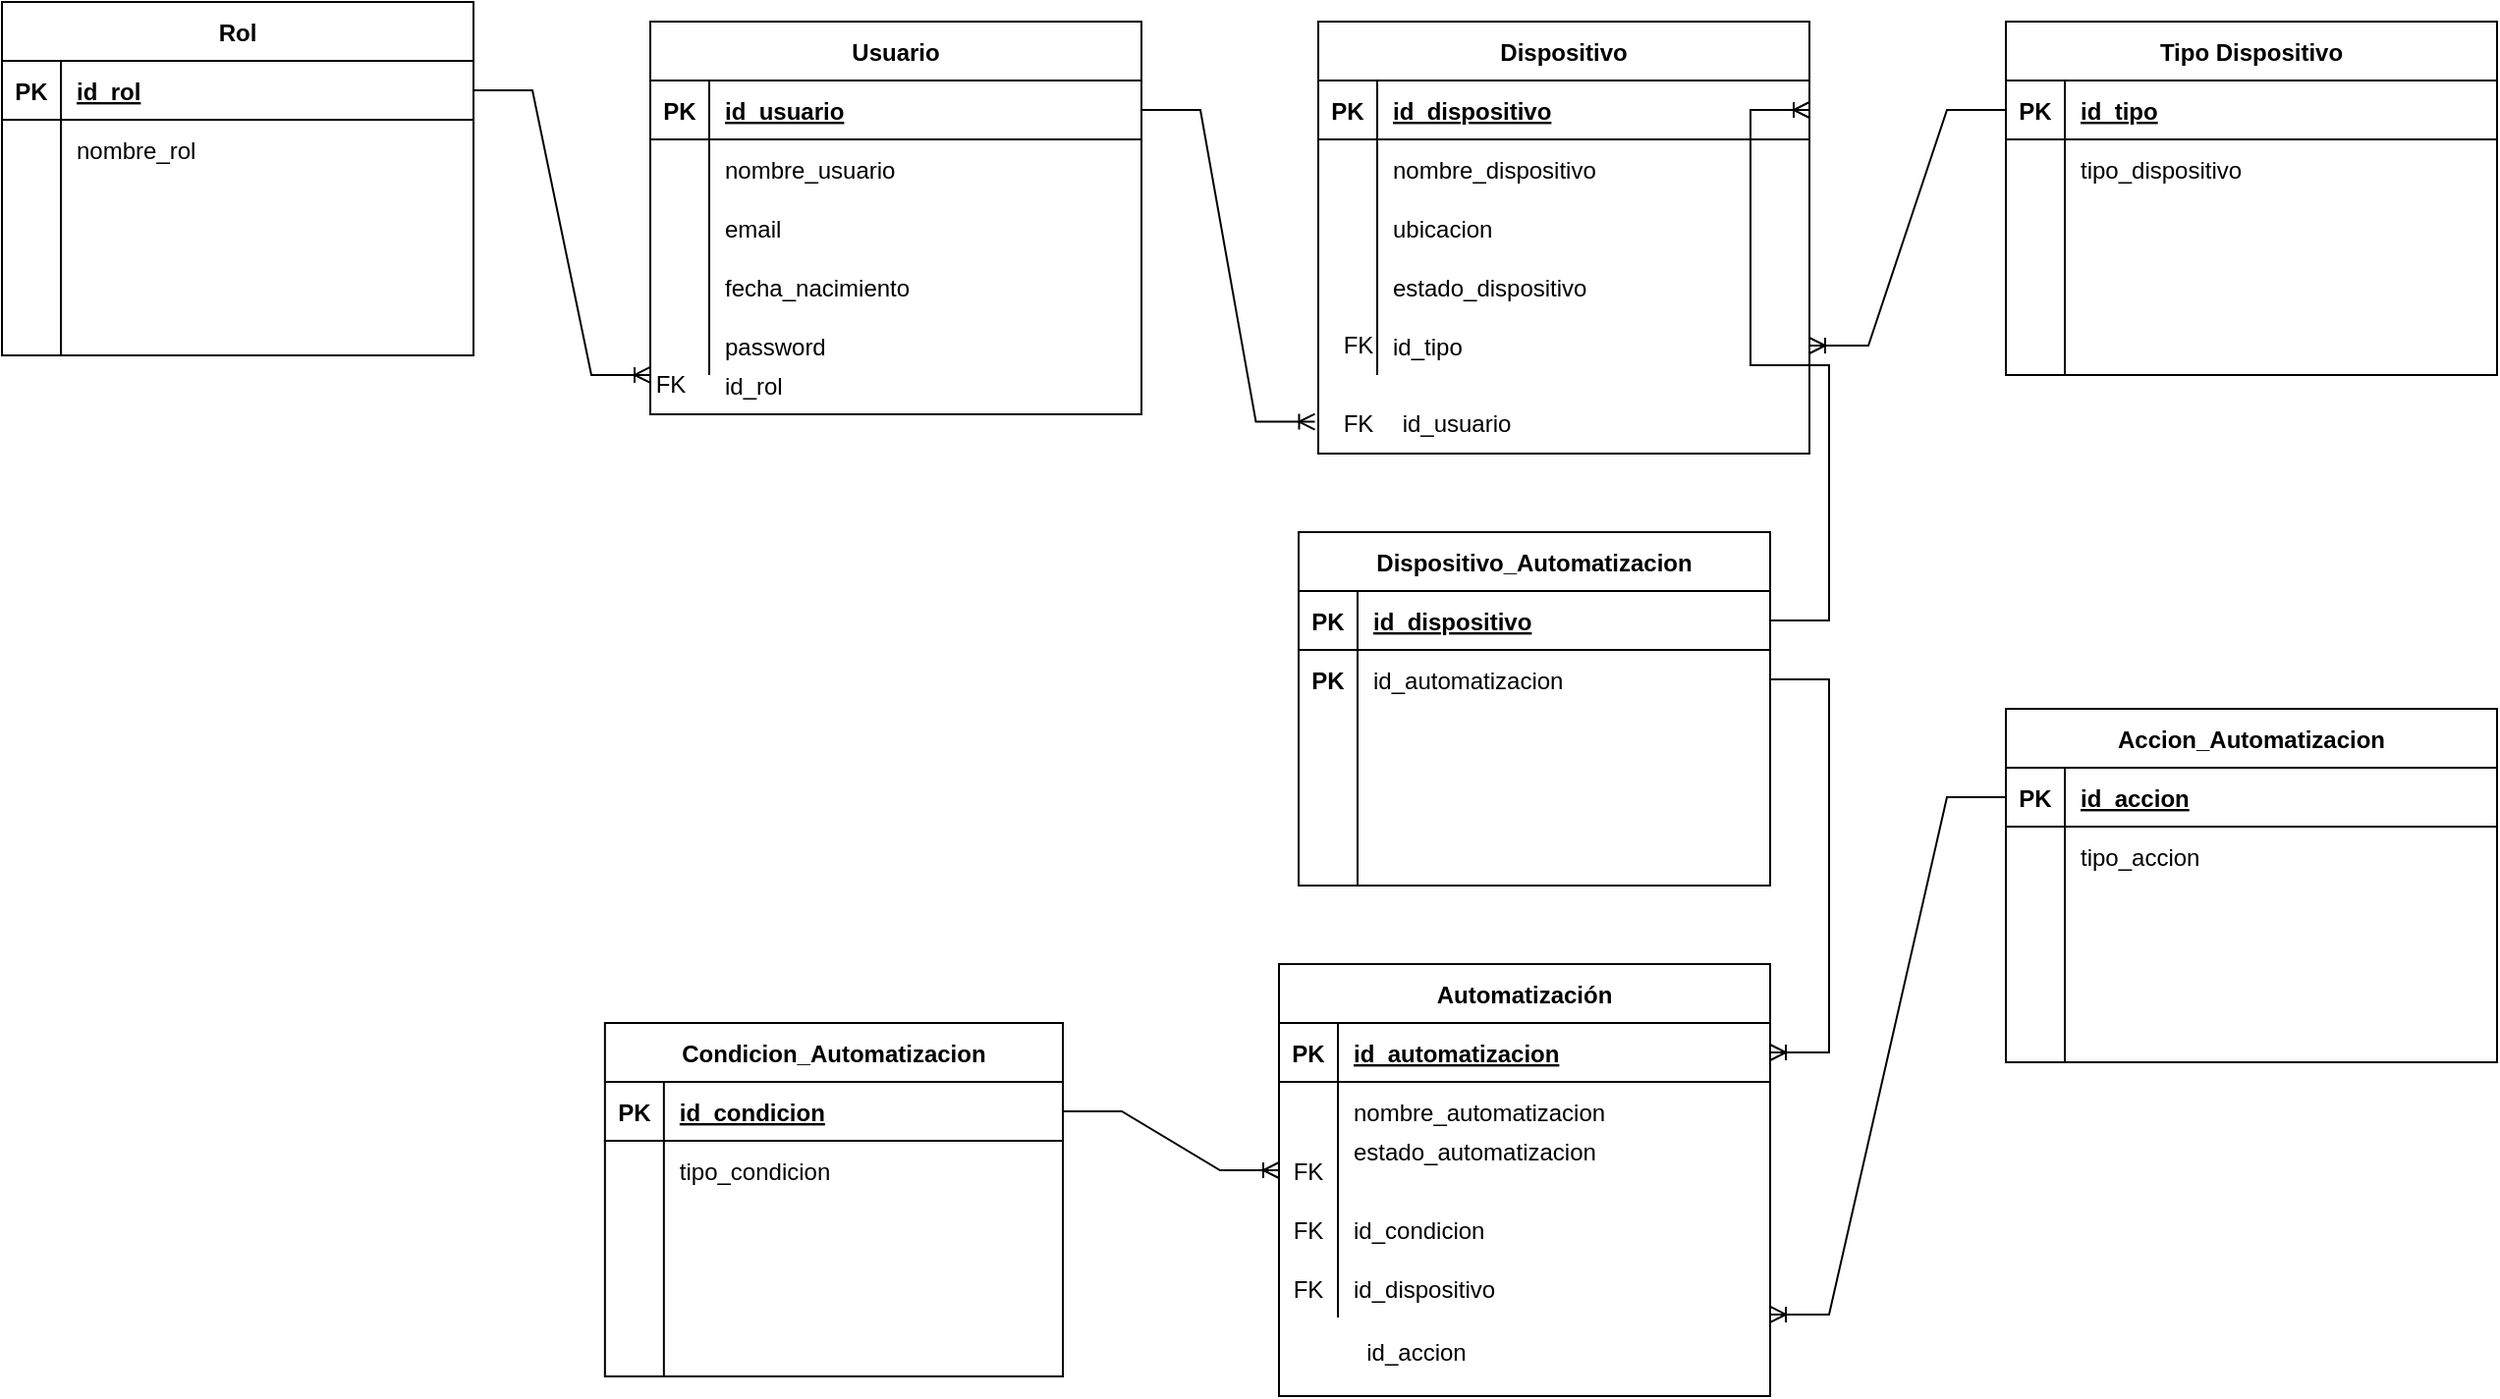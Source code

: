 <mxfile version="27.0.9">
  <diagram name="Página-1" id="sAZHhNgTuyFh79R5Jc5B">
    <mxGraphModel dx="2880" dy="776" grid="1" gridSize="10" guides="1" tooltips="1" connect="1" arrows="1" fold="1" page="1" pageScale="1" pageWidth="827" pageHeight="1169" math="0" shadow="0">
      <root>
        <mxCell id="0" />
        <mxCell id="1" parent="0" />
        <mxCell id="dQO-ilZLk1hix_8GD30F-2" value="Usuario" style="shape=table;startSize=30;container=1;collapsible=1;childLayout=tableLayout;fixedRows=1;rowLines=0;fontStyle=1;align=center;resizeLast=1;" parent="1" vertex="1">
          <mxGeometry x="-710" y="160" width="250" height="200" as="geometry" />
        </mxCell>
        <mxCell id="dQO-ilZLk1hix_8GD30F-3" value="" style="shape=partialRectangle;collapsible=0;dropTarget=0;pointerEvents=0;fillColor=none;points=[[0,0.5],[1,0.5]];portConstraint=eastwest;top=0;left=0;right=0;bottom=1;" parent="dQO-ilZLk1hix_8GD30F-2" vertex="1">
          <mxGeometry y="30" width="250" height="30" as="geometry" />
        </mxCell>
        <mxCell id="dQO-ilZLk1hix_8GD30F-4" value="PK" style="shape=partialRectangle;overflow=hidden;connectable=0;fillColor=none;top=0;left=0;bottom=0;right=0;fontStyle=1;" parent="dQO-ilZLk1hix_8GD30F-3" vertex="1">
          <mxGeometry width="30" height="30" as="geometry">
            <mxRectangle width="30" height="30" as="alternateBounds" />
          </mxGeometry>
        </mxCell>
        <mxCell id="dQO-ilZLk1hix_8GD30F-5" value="id_usuario" style="shape=partialRectangle;overflow=hidden;connectable=0;fillColor=none;top=0;left=0;bottom=0;right=0;align=left;spacingLeft=6;fontStyle=5;" parent="dQO-ilZLk1hix_8GD30F-3" vertex="1">
          <mxGeometry x="30" width="220" height="30" as="geometry">
            <mxRectangle width="220" height="30" as="alternateBounds" />
          </mxGeometry>
        </mxCell>
        <mxCell id="dQO-ilZLk1hix_8GD30F-6" value="" style="shape=partialRectangle;collapsible=0;dropTarget=0;pointerEvents=0;fillColor=none;points=[[0,0.5],[1,0.5]];portConstraint=eastwest;top=0;left=0;right=0;bottom=0;" parent="dQO-ilZLk1hix_8GD30F-2" vertex="1">
          <mxGeometry y="60" width="250" height="30" as="geometry" />
        </mxCell>
        <mxCell id="dQO-ilZLk1hix_8GD30F-7" value="" style="shape=partialRectangle;overflow=hidden;connectable=0;fillColor=none;top=0;left=0;bottom=0;right=0;" parent="dQO-ilZLk1hix_8GD30F-6" vertex="1">
          <mxGeometry width="30" height="30" as="geometry">
            <mxRectangle width="30" height="30" as="alternateBounds" />
          </mxGeometry>
        </mxCell>
        <mxCell id="dQO-ilZLk1hix_8GD30F-8" value="nombre_usuario" style="shape=partialRectangle;overflow=hidden;connectable=0;fillColor=none;top=0;left=0;bottom=0;right=0;align=left;spacingLeft=6;strokeColor=default;" parent="dQO-ilZLk1hix_8GD30F-6" vertex="1">
          <mxGeometry x="30" width="220" height="30" as="geometry">
            <mxRectangle width="220" height="30" as="alternateBounds" />
          </mxGeometry>
        </mxCell>
        <mxCell id="dQO-ilZLk1hix_8GD30F-9" style="shape=partialRectangle;collapsible=0;dropTarget=0;pointerEvents=0;fillColor=none;points=[[0,0.5],[1,0.5]];portConstraint=eastwest;top=0;left=0;right=0;bottom=0;" parent="dQO-ilZLk1hix_8GD30F-2" vertex="1">
          <mxGeometry y="90" width="250" height="30" as="geometry" />
        </mxCell>
        <mxCell id="dQO-ilZLk1hix_8GD30F-10" value="" style="shape=partialRectangle;overflow=hidden;connectable=0;fillColor=none;top=0;left=0;bottom=0;right=0;" parent="dQO-ilZLk1hix_8GD30F-9" vertex="1">
          <mxGeometry width="30" height="30" as="geometry">
            <mxRectangle width="30" height="30" as="alternateBounds" />
          </mxGeometry>
        </mxCell>
        <mxCell id="dQO-ilZLk1hix_8GD30F-11" value="email" style="shape=partialRectangle;overflow=hidden;connectable=0;fillColor=none;top=0;left=0;bottom=0;right=0;align=left;spacingLeft=6;strokeColor=default;" parent="dQO-ilZLk1hix_8GD30F-9" vertex="1">
          <mxGeometry x="30" width="220" height="30" as="geometry">
            <mxRectangle width="220" height="30" as="alternateBounds" />
          </mxGeometry>
        </mxCell>
        <mxCell id="dQO-ilZLk1hix_8GD30F-12" style="shape=partialRectangle;collapsible=0;dropTarget=0;pointerEvents=0;fillColor=none;points=[[0,0.5],[1,0.5]];portConstraint=eastwest;top=0;left=0;right=0;bottom=0;" parent="dQO-ilZLk1hix_8GD30F-2" vertex="1">
          <mxGeometry y="120" width="250" height="30" as="geometry" />
        </mxCell>
        <mxCell id="dQO-ilZLk1hix_8GD30F-13" style="shape=partialRectangle;overflow=hidden;connectable=0;fillColor=none;top=0;left=0;bottom=0;right=0;" parent="dQO-ilZLk1hix_8GD30F-12" vertex="1">
          <mxGeometry width="30" height="30" as="geometry">
            <mxRectangle width="30" height="30" as="alternateBounds" />
          </mxGeometry>
        </mxCell>
        <mxCell id="dQO-ilZLk1hix_8GD30F-14" value="fecha_nacimiento" style="shape=partialRectangle;overflow=hidden;connectable=0;fillColor=none;top=0;left=0;bottom=0;right=0;align=left;spacingLeft=6;strokeColor=default;" parent="dQO-ilZLk1hix_8GD30F-12" vertex="1">
          <mxGeometry x="30" width="220" height="30" as="geometry">
            <mxRectangle width="220" height="30" as="alternateBounds" />
          </mxGeometry>
        </mxCell>
        <mxCell id="dQO-ilZLk1hix_8GD30F-15" style="shape=partialRectangle;collapsible=0;dropTarget=0;pointerEvents=0;fillColor=none;points=[[0,0.5],[1,0.5]];portConstraint=eastwest;top=0;left=0;right=0;bottom=0;" parent="dQO-ilZLk1hix_8GD30F-2" vertex="1">
          <mxGeometry y="150" width="250" height="30" as="geometry" />
        </mxCell>
        <mxCell id="dQO-ilZLk1hix_8GD30F-16" style="shape=partialRectangle;overflow=hidden;connectable=0;fillColor=none;top=0;left=0;bottom=0;right=0;" parent="dQO-ilZLk1hix_8GD30F-15" vertex="1">
          <mxGeometry width="30" height="30" as="geometry">
            <mxRectangle width="30" height="30" as="alternateBounds" />
          </mxGeometry>
        </mxCell>
        <mxCell id="dQO-ilZLk1hix_8GD30F-17" value="password" style="shape=partialRectangle;overflow=hidden;connectable=0;fillColor=none;top=0;left=0;bottom=0;right=0;align=left;spacingLeft=6;strokeColor=default;" parent="dQO-ilZLk1hix_8GD30F-15" vertex="1">
          <mxGeometry x="30" width="220" height="30" as="geometry">
            <mxRectangle width="220" height="30" as="alternateBounds" />
          </mxGeometry>
        </mxCell>
        <mxCell id="dQO-ilZLk1hix_8GD30F-18" value="Dispositivo" style="shape=table;startSize=30;container=1;collapsible=1;childLayout=tableLayout;fixedRows=1;rowLines=0;fontStyle=1;align=center;resizeLast=1;" parent="1" vertex="1">
          <mxGeometry x="-370" y="160" width="250" height="220" as="geometry">
            <mxRectangle x="-370" y="140" width="100" height="30" as="alternateBounds" />
          </mxGeometry>
        </mxCell>
        <mxCell id="dQO-ilZLk1hix_8GD30F-19" value="" style="shape=partialRectangle;collapsible=0;dropTarget=0;pointerEvents=0;fillColor=none;points=[[0,0.5],[1,0.5]];portConstraint=eastwest;top=0;left=0;right=0;bottom=1;" parent="dQO-ilZLk1hix_8GD30F-18" vertex="1">
          <mxGeometry y="30" width="250" height="30" as="geometry" />
        </mxCell>
        <mxCell id="dQO-ilZLk1hix_8GD30F-20" value="PK" style="shape=partialRectangle;overflow=hidden;connectable=0;fillColor=none;top=0;left=0;bottom=0;right=0;fontStyle=1;" parent="dQO-ilZLk1hix_8GD30F-19" vertex="1">
          <mxGeometry width="30" height="30" as="geometry">
            <mxRectangle width="30" height="30" as="alternateBounds" />
          </mxGeometry>
        </mxCell>
        <mxCell id="dQO-ilZLk1hix_8GD30F-21" value="id_dispositivo" style="shape=partialRectangle;overflow=hidden;connectable=0;fillColor=none;top=0;left=0;bottom=0;right=0;align=left;spacingLeft=6;fontStyle=5;" parent="dQO-ilZLk1hix_8GD30F-19" vertex="1">
          <mxGeometry x="30" width="220" height="30" as="geometry">
            <mxRectangle width="220" height="30" as="alternateBounds" />
          </mxGeometry>
        </mxCell>
        <mxCell id="dQO-ilZLk1hix_8GD30F-22" value="" style="shape=partialRectangle;collapsible=0;dropTarget=0;pointerEvents=0;fillColor=none;points=[[0,0.5],[1,0.5]];portConstraint=eastwest;top=0;left=0;right=0;bottom=0;" parent="dQO-ilZLk1hix_8GD30F-18" vertex="1">
          <mxGeometry y="60" width="250" height="30" as="geometry" />
        </mxCell>
        <mxCell id="dQO-ilZLk1hix_8GD30F-23" value="" style="shape=partialRectangle;overflow=hidden;connectable=0;fillColor=none;top=0;left=0;bottom=0;right=0;" parent="dQO-ilZLk1hix_8GD30F-22" vertex="1">
          <mxGeometry width="30" height="30" as="geometry">
            <mxRectangle width="30" height="30" as="alternateBounds" />
          </mxGeometry>
        </mxCell>
        <mxCell id="dQO-ilZLk1hix_8GD30F-24" value="nombre_dispositivo" style="shape=partialRectangle;overflow=hidden;connectable=0;fillColor=none;top=0;left=0;bottom=0;right=0;align=left;spacingLeft=6;strokeColor=default;" parent="dQO-ilZLk1hix_8GD30F-22" vertex="1">
          <mxGeometry x="30" width="220" height="30" as="geometry">
            <mxRectangle width="220" height="30" as="alternateBounds" />
          </mxGeometry>
        </mxCell>
        <mxCell id="dQO-ilZLk1hix_8GD30F-25" style="shape=partialRectangle;collapsible=0;dropTarget=0;pointerEvents=0;fillColor=none;points=[[0,0.5],[1,0.5]];portConstraint=eastwest;top=0;left=0;right=0;bottom=0;" parent="dQO-ilZLk1hix_8GD30F-18" vertex="1">
          <mxGeometry y="90" width="250" height="30" as="geometry" />
        </mxCell>
        <mxCell id="dQO-ilZLk1hix_8GD30F-26" style="shape=partialRectangle;overflow=hidden;connectable=0;fillColor=none;top=0;left=0;bottom=0;right=0;" parent="dQO-ilZLk1hix_8GD30F-25" vertex="1">
          <mxGeometry width="30" height="30" as="geometry">
            <mxRectangle width="30" height="30" as="alternateBounds" />
          </mxGeometry>
        </mxCell>
        <mxCell id="dQO-ilZLk1hix_8GD30F-27" value="" style="shape=partialRectangle;overflow=hidden;connectable=0;fillColor=none;top=0;left=0;bottom=0;right=0;align=left;spacingLeft=6;strokeColor=default;" parent="dQO-ilZLk1hix_8GD30F-25" vertex="1">
          <mxGeometry x="30" width="220" height="30" as="geometry">
            <mxRectangle width="220" height="30" as="alternateBounds" />
          </mxGeometry>
        </mxCell>
        <mxCell id="dQO-ilZLk1hix_8GD30F-28" style="shape=partialRectangle;collapsible=0;dropTarget=0;pointerEvents=0;fillColor=none;points=[[0,0.5],[1,0.5]];portConstraint=eastwest;top=0;left=0;right=0;bottom=0;" parent="dQO-ilZLk1hix_8GD30F-18" vertex="1">
          <mxGeometry y="120" width="250" height="30" as="geometry" />
        </mxCell>
        <mxCell id="dQO-ilZLk1hix_8GD30F-29" value="" style="shape=partialRectangle;overflow=hidden;connectable=0;fillColor=none;top=0;left=0;bottom=0;right=0;" parent="dQO-ilZLk1hix_8GD30F-28" vertex="1">
          <mxGeometry width="30" height="30" as="geometry">
            <mxRectangle width="30" height="30" as="alternateBounds" />
          </mxGeometry>
        </mxCell>
        <mxCell id="dQO-ilZLk1hix_8GD30F-30" value="estado_dispositivo" style="shape=partialRectangle;overflow=hidden;connectable=0;fillColor=none;top=0;left=0;bottom=0;right=0;align=left;spacingLeft=6;strokeColor=default;" parent="dQO-ilZLk1hix_8GD30F-28" vertex="1">
          <mxGeometry x="30" width="220" height="30" as="geometry">
            <mxRectangle width="220" height="30" as="alternateBounds" />
          </mxGeometry>
        </mxCell>
        <mxCell id="dQO-ilZLk1hix_8GD30F-31" style="shape=partialRectangle;collapsible=0;dropTarget=0;pointerEvents=0;fillColor=none;points=[[0,0.5],[1,0.5]];portConstraint=eastwest;top=0;left=0;right=0;bottom=0;" parent="dQO-ilZLk1hix_8GD30F-18" vertex="1">
          <mxGeometry y="150" width="250" height="30" as="geometry" />
        </mxCell>
        <mxCell id="dQO-ilZLk1hix_8GD30F-32" style="shape=partialRectangle;overflow=hidden;connectable=0;fillColor=none;top=0;left=0;bottom=0;right=0;" parent="dQO-ilZLk1hix_8GD30F-31" vertex="1">
          <mxGeometry width="30" height="30" as="geometry">
            <mxRectangle width="30" height="30" as="alternateBounds" />
          </mxGeometry>
        </mxCell>
        <mxCell id="dQO-ilZLk1hix_8GD30F-33" value="id_tipo" style="shape=partialRectangle;overflow=hidden;connectable=0;fillColor=none;top=0;left=0;bottom=0;right=0;align=left;spacingLeft=6;strokeColor=default;" parent="dQO-ilZLk1hix_8GD30F-31" vertex="1">
          <mxGeometry x="30" width="220" height="30" as="geometry">
            <mxRectangle width="220" height="30" as="alternateBounds" />
          </mxGeometry>
        </mxCell>
        <mxCell id="dQO-ilZLk1hix_8GD30F-34" value="Tipo Dispositivo" style="shape=table;startSize=30;container=1;collapsible=1;childLayout=tableLayout;fixedRows=1;rowLines=0;fontStyle=1;align=center;resizeLast=1;" parent="1" vertex="1">
          <mxGeometry x="-20" y="160" width="250" height="180" as="geometry" />
        </mxCell>
        <mxCell id="dQO-ilZLk1hix_8GD30F-35" value="" style="shape=partialRectangle;collapsible=0;dropTarget=0;pointerEvents=0;fillColor=none;points=[[0,0.5],[1,0.5]];portConstraint=eastwest;top=0;left=0;right=0;bottom=1;" parent="dQO-ilZLk1hix_8GD30F-34" vertex="1">
          <mxGeometry y="30" width="250" height="30" as="geometry" />
        </mxCell>
        <mxCell id="dQO-ilZLk1hix_8GD30F-36" value="PK" style="shape=partialRectangle;overflow=hidden;connectable=0;fillColor=none;top=0;left=0;bottom=0;right=0;fontStyle=1;" parent="dQO-ilZLk1hix_8GD30F-35" vertex="1">
          <mxGeometry width="30" height="30" as="geometry">
            <mxRectangle width="30" height="30" as="alternateBounds" />
          </mxGeometry>
        </mxCell>
        <mxCell id="dQO-ilZLk1hix_8GD30F-37" value="id_tipo" style="shape=partialRectangle;overflow=hidden;connectable=0;fillColor=none;top=0;left=0;bottom=0;right=0;align=left;spacingLeft=6;fontStyle=5;" parent="dQO-ilZLk1hix_8GD30F-35" vertex="1">
          <mxGeometry x="30" width="220" height="30" as="geometry">
            <mxRectangle width="220" height="30" as="alternateBounds" />
          </mxGeometry>
        </mxCell>
        <mxCell id="dQO-ilZLk1hix_8GD30F-38" value="" style="shape=partialRectangle;collapsible=0;dropTarget=0;pointerEvents=0;fillColor=none;points=[[0,0.5],[1,0.5]];portConstraint=eastwest;top=0;left=0;right=0;bottom=0;" parent="dQO-ilZLk1hix_8GD30F-34" vertex="1">
          <mxGeometry y="60" width="250" height="30" as="geometry" />
        </mxCell>
        <mxCell id="dQO-ilZLk1hix_8GD30F-39" value="" style="shape=partialRectangle;overflow=hidden;connectable=0;fillColor=none;top=0;left=0;bottom=0;right=0;" parent="dQO-ilZLk1hix_8GD30F-38" vertex="1">
          <mxGeometry width="30" height="30" as="geometry">
            <mxRectangle width="30" height="30" as="alternateBounds" />
          </mxGeometry>
        </mxCell>
        <mxCell id="dQO-ilZLk1hix_8GD30F-40" value="tipo_dispositivo" style="shape=partialRectangle;overflow=hidden;connectable=0;fillColor=none;top=0;left=0;bottom=0;right=0;align=left;spacingLeft=6;strokeColor=default;" parent="dQO-ilZLk1hix_8GD30F-38" vertex="1">
          <mxGeometry x="30" width="220" height="30" as="geometry">
            <mxRectangle width="220" height="30" as="alternateBounds" />
          </mxGeometry>
        </mxCell>
        <mxCell id="dQO-ilZLk1hix_8GD30F-41" style="shape=partialRectangle;collapsible=0;dropTarget=0;pointerEvents=0;fillColor=none;points=[[0,0.5],[1,0.5]];portConstraint=eastwest;top=0;left=0;right=0;bottom=0;" parent="dQO-ilZLk1hix_8GD30F-34" vertex="1">
          <mxGeometry y="90" width="250" height="30" as="geometry" />
        </mxCell>
        <mxCell id="dQO-ilZLk1hix_8GD30F-42" style="shape=partialRectangle;overflow=hidden;connectable=0;fillColor=none;top=0;left=0;bottom=0;right=0;" parent="dQO-ilZLk1hix_8GD30F-41" vertex="1">
          <mxGeometry width="30" height="30" as="geometry">
            <mxRectangle width="30" height="30" as="alternateBounds" />
          </mxGeometry>
        </mxCell>
        <mxCell id="dQO-ilZLk1hix_8GD30F-43" value="" style="shape=partialRectangle;overflow=hidden;connectable=0;fillColor=none;top=0;left=0;bottom=0;right=0;align=left;spacingLeft=6;strokeColor=default;" parent="dQO-ilZLk1hix_8GD30F-41" vertex="1">
          <mxGeometry x="30" width="220" height="30" as="geometry">
            <mxRectangle width="220" height="30" as="alternateBounds" />
          </mxGeometry>
        </mxCell>
        <mxCell id="dQO-ilZLk1hix_8GD30F-44" style="shape=partialRectangle;collapsible=0;dropTarget=0;pointerEvents=0;fillColor=none;points=[[0,0.5],[1,0.5]];portConstraint=eastwest;top=0;left=0;right=0;bottom=0;" parent="dQO-ilZLk1hix_8GD30F-34" vertex="1">
          <mxGeometry y="120" width="250" height="30" as="geometry" />
        </mxCell>
        <mxCell id="dQO-ilZLk1hix_8GD30F-45" style="shape=partialRectangle;overflow=hidden;connectable=0;fillColor=none;top=0;left=0;bottom=0;right=0;" parent="dQO-ilZLk1hix_8GD30F-44" vertex="1">
          <mxGeometry width="30" height="30" as="geometry">
            <mxRectangle width="30" height="30" as="alternateBounds" />
          </mxGeometry>
        </mxCell>
        <mxCell id="dQO-ilZLk1hix_8GD30F-46" value="" style="shape=partialRectangle;overflow=hidden;connectable=0;fillColor=none;top=0;left=0;bottom=0;right=0;align=left;spacingLeft=6;strokeColor=default;" parent="dQO-ilZLk1hix_8GD30F-44" vertex="1">
          <mxGeometry x="30" width="220" height="30" as="geometry">
            <mxRectangle width="220" height="30" as="alternateBounds" />
          </mxGeometry>
        </mxCell>
        <mxCell id="dQO-ilZLk1hix_8GD30F-47" style="shape=partialRectangle;collapsible=0;dropTarget=0;pointerEvents=0;fillColor=none;points=[[0,0.5],[1,0.5]];portConstraint=eastwest;top=0;left=0;right=0;bottom=0;" parent="dQO-ilZLk1hix_8GD30F-34" vertex="1">
          <mxGeometry y="150" width="250" height="30" as="geometry" />
        </mxCell>
        <mxCell id="dQO-ilZLk1hix_8GD30F-48" style="shape=partialRectangle;overflow=hidden;connectable=0;fillColor=none;top=0;left=0;bottom=0;right=0;" parent="dQO-ilZLk1hix_8GD30F-47" vertex="1">
          <mxGeometry width="30" height="30" as="geometry">
            <mxRectangle width="30" height="30" as="alternateBounds" />
          </mxGeometry>
        </mxCell>
        <mxCell id="dQO-ilZLk1hix_8GD30F-49" value="" style="shape=partialRectangle;overflow=hidden;connectable=0;fillColor=none;top=0;left=0;bottom=0;right=0;align=left;spacingLeft=6;strokeColor=default;" parent="dQO-ilZLk1hix_8GD30F-47" vertex="1">
          <mxGeometry x="30" width="220" height="30" as="geometry">
            <mxRectangle width="220" height="30" as="alternateBounds" />
          </mxGeometry>
        </mxCell>
        <mxCell id="dQO-ilZLk1hix_8GD30F-128" value="" style="group" parent="1" vertex="1" connectable="0">
          <mxGeometry x="-840" y="510" width="417" height="340" as="geometry" />
        </mxCell>
        <mxCell id="dQO-ilZLk1hix_8GD30F-106" value="Condicion_Automatizacion" style="shape=table;startSize=30;container=1;collapsible=1;childLayout=tableLayout;fixedRows=1;rowLines=0;fontStyle=1;align=center;resizeLast=1;" parent="dQO-ilZLk1hix_8GD30F-128" vertex="1">
          <mxGeometry x="106.92" y="160" width="233.08" height="180" as="geometry" />
        </mxCell>
        <mxCell id="dQO-ilZLk1hix_8GD30F-107" value="" style="shape=partialRectangle;collapsible=0;dropTarget=0;pointerEvents=0;fillColor=none;points=[[0,0.5],[1,0.5]];portConstraint=eastwest;top=0;left=0;right=0;bottom=1;" parent="dQO-ilZLk1hix_8GD30F-106" vertex="1">
          <mxGeometry y="30" width="233.08" height="30" as="geometry" />
        </mxCell>
        <mxCell id="dQO-ilZLk1hix_8GD30F-108" value="PK" style="shape=partialRectangle;overflow=hidden;connectable=0;fillColor=none;top=0;left=0;bottom=0;right=0;fontStyle=1;" parent="dQO-ilZLk1hix_8GD30F-107" vertex="1">
          <mxGeometry width="30" height="30" as="geometry">
            <mxRectangle width="30" height="30" as="alternateBounds" />
          </mxGeometry>
        </mxCell>
        <mxCell id="dQO-ilZLk1hix_8GD30F-109" value="id_condicion" style="shape=partialRectangle;overflow=hidden;connectable=0;fillColor=none;top=0;left=0;bottom=0;right=0;align=left;spacingLeft=6;fontStyle=5;" parent="dQO-ilZLk1hix_8GD30F-107" vertex="1">
          <mxGeometry x="30" width="203.08" height="30" as="geometry">
            <mxRectangle width="203.08" height="30" as="alternateBounds" />
          </mxGeometry>
        </mxCell>
        <mxCell id="dQO-ilZLk1hix_8GD30F-110" value="" style="shape=partialRectangle;collapsible=0;dropTarget=0;pointerEvents=0;fillColor=none;points=[[0,0.5],[1,0.5]];portConstraint=eastwest;top=0;left=0;right=0;bottom=0;" parent="dQO-ilZLk1hix_8GD30F-106" vertex="1">
          <mxGeometry y="60" width="233.08" height="30" as="geometry" />
        </mxCell>
        <mxCell id="dQO-ilZLk1hix_8GD30F-111" value="" style="shape=partialRectangle;overflow=hidden;connectable=0;fillColor=none;top=0;left=0;bottom=0;right=0;" parent="dQO-ilZLk1hix_8GD30F-110" vertex="1">
          <mxGeometry width="30" height="30" as="geometry">
            <mxRectangle width="30" height="30" as="alternateBounds" />
          </mxGeometry>
        </mxCell>
        <mxCell id="dQO-ilZLk1hix_8GD30F-112" value="tipo_condicion" style="shape=partialRectangle;overflow=hidden;connectable=0;fillColor=none;top=0;left=0;bottom=0;right=0;align=left;spacingLeft=6;strokeColor=default;" parent="dQO-ilZLk1hix_8GD30F-110" vertex="1">
          <mxGeometry x="30" width="203.08" height="30" as="geometry">
            <mxRectangle width="203.08" height="30" as="alternateBounds" />
          </mxGeometry>
        </mxCell>
        <mxCell id="dQO-ilZLk1hix_8GD30F-113" style="shape=partialRectangle;collapsible=0;dropTarget=0;pointerEvents=0;fillColor=none;points=[[0,0.5],[1,0.5]];portConstraint=eastwest;top=0;left=0;right=0;bottom=0;" parent="dQO-ilZLk1hix_8GD30F-106" vertex="1">
          <mxGeometry y="90" width="233.08" height="30" as="geometry" />
        </mxCell>
        <mxCell id="dQO-ilZLk1hix_8GD30F-114" style="shape=partialRectangle;overflow=hidden;connectable=0;fillColor=none;top=0;left=0;bottom=0;right=0;" parent="dQO-ilZLk1hix_8GD30F-113" vertex="1">
          <mxGeometry width="30" height="30" as="geometry">
            <mxRectangle width="30" height="30" as="alternateBounds" />
          </mxGeometry>
        </mxCell>
        <mxCell id="dQO-ilZLk1hix_8GD30F-115" value="" style="shape=partialRectangle;overflow=hidden;connectable=0;fillColor=none;top=0;left=0;bottom=0;right=0;align=left;spacingLeft=6;strokeColor=default;" parent="dQO-ilZLk1hix_8GD30F-113" vertex="1">
          <mxGeometry x="30" width="203.08" height="30" as="geometry">
            <mxRectangle width="203.08" height="30" as="alternateBounds" />
          </mxGeometry>
        </mxCell>
        <mxCell id="dQO-ilZLk1hix_8GD30F-116" style="shape=partialRectangle;collapsible=0;dropTarget=0;pointerEvents=0;fillColor=none;points=[[0,0.5],[1,0.5]];portConstraint=eastwest;top=0;left=0;right=0;bottom=0;" parent="dQO-ilZLk1hix_8GD30F-106" vertex="1">
          <mxGeometry y="120" width="233.08" height="30" as="geometry" />
        </mxCell>
        <mxCell id="dQO-ilZLk1hix_8GD30F-117" style="shape=partialRectangle;overflow=hidden;connectable=0;fillColor=none;top=0;left=0;bottom=0;right=0;" parent="dQO-ilZLk1hix_8GD30F-116" vertex="1">
          <mxGeometry width="30" height="30" as="geometry">
            <mxRectangle width="30" height="30" as="alternateBounds" />
          </mxGeometry>
        </mxCell>
        <mxCell id="dQO-ilZLk1hix_8GD30F-118" value="" style="shape=partialRectangle;overflow=hidden;connectable=0;fillColor=none;top=0;left=0;bottom=0;right=0;align=left;spacingLeft=6;strokeColor=default;" parent="dQO-ilZLk1hix_8GD30F-116" vertex="1">
          <mxGeometry x="30" width="203.08" height="30" as="geometry">
            <mxRectangle width="203.08" height="30" as="alternateBounds" />
          </mxGeometry>
        </mxCell>
        <mxCell id="dQO-ilZLk1hix_8GD30F-119" style="shape=partialRectangle;collapsible=0;dropTarget=0;pointerEvents=0;fillColor=none;points=[[0,0.5],[1,0.5]];portConstraint=eastwest;top=0;left=0;right=0;bottom=0;" parent="dQO-ilZLk1hix_8GD30F-106" vertex="1">
          <mxGeometry y="150" width="233.08" height="30" as="geometry" />
        </mxCell>
        <mxCell id="dQO-ilZLk1hix_8GD30F-120" style="shape=partialRectangle;overflow=hidden;connectable=0;fillColor=none;top=0;left=0;bottom=0;right=0;" parent="dQO-ilZLk1hix_8GD30F-119" vertex="1">
          <mxGeometry width="30" height="30" as="geometry">
            <mxRectangle width="30" height="30" as="alternateBounds" />
          </mxGeometry>
        </mxCell>
        <mxCell id="dQO-ilZLk1hix_8GD30F-121" value="" style="shape=partialRectangle;overflow=hidden;connectable=0;fillColor=none;top=0;left=0;bottom=0;right=0;align=left;spacingLeft=6;strokeColor=default;" parent="dQO-ilZLk1hix_8GD30F-119" vertex="1">
          <mxGeometry x="30" width="203.08" height="30" as="geometry">
            <mxRectangle width="203.08" height="30" as="alternateBounds" />
          </mxGeometry>
        </mxCell>
        <mxCell id="w-U3ZBEaJBCRpLWvlY8Y-3" value="ubicacion" style="shape=partialRectangle;overflow=hidden;connectable=0;fillColor=none;top=0;left=0;bottom=0;right=0;align=left;spacingLeft=6;strokeColor=default;" parent="1" vertex="1">
          <mxGeometry x="-340" y="250" width="220" height="30" as="geometry">
            <mxRectangle width="220" height="30" as="alternateBounds" />
          </mxGeometry>
        </mxCell>
        <mxCell id="w-U3ZBEaJBCRpLWvlY8Y-20" value="Accion_Automatizacion" style="shape=table;startSize=30;container=1;collapsible=1;childLayout=tableLayout;fixedRows=1;rowLines=0;fontStyle=1;align=center;resizeLast=1;" parent="1" vertex="1">
          <mxGeometry x="-20" y="510" width="250" height="180" as="geometry" />
        </mxCell>
        <mxCell id="w-U3ZBEaJBCRpLWvlY8Y-21" value="" style="shape=partialRectangle;collapsible=0;dropTarget=0;pointerEvents=0;fillColor=none;points=[[0,0.5],[1,0.5]];portConstraint=eastwest;top=0;left=0;right=0;bottom=1;" parent="w-U3ZBEaJBCRpLWvlY8Y-20" vertex="1">
          <mxGeometry y="30" width="250" height="30" as="geometry" />
        </mxCell>
        <mxCell id="w-U3ZBEaJBCRpLWvlY8Y-22" value="PK" style="shape=partialRectangle;overflow=hidden;connectable=0;fillColor=none;top=0;left=0;bottom=0;right=0;fontStyle=1;" parent="w-U3ZBEaJBCRpLWvlY8Y-21" vertex="1">
          <mxGeometry width="30" height="30" as="geometry">
            <mxRectangle width="30" height="30" as="alternateBounds" />
          </mxGeometry>
        </mxCell>
        <mxCell id="w-U3ZBEaJBCRpLWvlY8Y-23" value="id_accion" style="shape=partialRectangle;overflow=hidden;connectable=0;fillColor=none;top=0;left=0;bottom=0;right=0;align=left;spacingLeft=6;fontStyle=5;" parent="w-U3ZBEaJBCRpLWvlY8Y-21" vertex="1">
          <mxGeometry x="30" width="220" height="30" as="geometry">
            <mxRectangle width="220" height="30" as="alternateBounds" />
          </mxGeometry>
        </mxCell>
        <mxCell id="w-U3ZBEaJBCRpLWvlY8Y-24" value="" style="shape=partialRectangle;collapsible=0;dropTarget=0;pointerEvents=0;fillColor=none;points=[[0,0.5],[1,0.5]];portConstraint=eastwest;top=0;left=0;right=0;bottom=0;" parent="w-U3ZBEaJBCRpLWvlY8Y-20" vertex="1">
          <mxGeometry y="60" width="250" height="30" as="geometry" />
        </mxCell>
        <mxCell id="w-U3ZBEaJBCRpLWvlY8Y-25" value="" style="shape=partialRectangle;overflow=hidden;connectable=0;fillColor=none;top=0;left=0;bottom=0;right=0;" parent="w-U3ZBEaJBCRpLWvlY8Y-24" vertex="1">
          <mxGeometry width="30" height="30" as="geometry">
            <mxRectangle width="30" height="30" as="alternateBounds" />
          </mxGeometry>
        </mxCell>
        <mxCell id="w-U3ZBEaJBCRpLWvlY8Y-26" value="tipo_accion" style="shape=partialRectangle;overflow=hidden;connectable=0;fillColor=none;top=0;left=0;bottom=0;right=0;align=left;spacingLeft=6;strokeColor=default;" parent="w-U3ZBEaJBCRpLWvlY8Y-24" vertex="1">
          <mxGeometry x="30" width="220" height="30" as="geometry">
            <mxRectangle width="220" height="30" as="alternateBounds" />
          </mxGeometry>
        </mxCell>
        <mxCell id="w-U3ZBEaJBCRpLWvlY8Y-27" style="shape=partialRectangle;collapsible=0;dropTarget=0;pointerEvents=0;fillColor=none;points=[[0,0.5],[1,0.5]];portConstraint=eastwest;top=0;left=0;right=0;bottom=0;" parent="w-U3ZBEaJBCRpLWvlY8Y-20" vertex="1">
          <mxGeometry y="90" width="250" height="30" as="geometry" />
        </mxCell>
        <mxCell id="w-U3ZBEaJBCRpLWvlY8Y-28" style="shape=partialRectangle;overflow=hidden;connectable=0;fillColor=none;top=0;left=0;bottom=0;right=0;" parent="w-U3ZBEaJBCRpLWvlY8Y-27" vertex="1">
          <mxGeometry width="30" height="30" as="geometry">
            <mxRectangle width="30" height="30" as="alternateBounds" />
          </mxGeometry>
        </mxCell>
        <mxCell id="w-U3ZBEaJBCRpLWvlY8Y-29" value="" style="shape=partialRectangle;overflow=hidden;connectable=0;fillColor=none;top=0;left=0;bottom=0;right=0;align=left;spacingLeft=6;strokeColor=default;" parent="w-U3ZBEaJBCRpLWvlY8Y-27" vertex="1">
          <mxGeometry x="30" width="220" height="30" as="geometry">
            <mxRectangle width="220" height="30" as="alternateBounds" />
          </mxGeometry>
        </mxCell>
        <mxCell id="w-U3ZBEaJBCRpLWvlY8Y-30" style="shape=partialRectangle;collapsible=0;dropTarget=0;pointerEvents=0;fillColor=none;points=[[0,0.5],[1,0.5]];portConstraint=eastwest;top=0;left=0;right=0;bottom=0;" parent="w-U3ZBEaJBCRpLWvlY8Y-20" vertex="1">
          <mxGeometry y="120" width="250" height="30" as="geometry" />
        </mxCell>
        <mxCell id="w-U3ZBEaJBCRpLWvlY8Y-31" style="shape=partialRectangle;overflow=hidden;connectable=0;fillColor=none;top=0;left=0;bottom=0;right=0;" parent="w-U3ZBEaJBCRpLWvlY8Y-30" vertex="1">
          <mxGeometry width="30" height="30" as="geometry">
            <mxRectangle width="30" height="30" as="alternateBounds" />
          </mxGeometry>
        </mxCell>
        <mxCell id="w-U3ZBEaJBCRpLWvlY8Y-32" value="" style="shape=partialRectangle;overflow=hidden;connectable=0;fillColor=none;top=0;left=0;bottom=0;right=0;align=left;spacingLeft=6;strokeColor=default;" parent="w-U3ZBEaJBCRpLWvlY8Y-30" vertex="1">
          <mxGeometry x="30" width="220" height="30" as="geometry">
            <mxRectangle width="220" height="30" as="alternateBounds" />
          </mxGeometry>
        </mxCell>
        <mxCell id="w-U3ZBEaJBCRpLWvlY8Y-33" style="shape=partialRectangle;collapsible=0;dropTarget=0;pointerEvents=0;fillColor=none;points=[[0,0.5],[1,0.5]];portConstraint=eastwest;top=0;left=0;right=0;bottom=0;" parent="w-U3ZBEaJBCRpLWvlY8Y-20" vertex="1">
          <mxGeometry y="150" width="250" height="30" as="geometry" />
        </mxCell>
        <mxCell id="w-U3ZBEaJBCRpLWvlY8Y-34" style="shape=partialRectangle;overflow=hidden;connectable=0;fillColor=none;top=0;left=0;bottom=0;right=0;" parent="w-U3ZBEaJBCRpLWvlY8Y-33" vertex="1">
          <mxGeometry width="30" height="30" as="geometry">
            <mxRectangle width="30" height="30" as="alternateBounds" />
          </mxGeometry>
        </mxCell>
        <mxCell id="w-U3ZBEaJBCRpLWvlY8Y-35" value="" style="shape=partialRectangle;overflow=hidden;connectable=0;fillColor=none;top=0;left=0;bottom=0;right=0;align=left;spacingLeft=6;strokeColor=default;" parent="w-U3ZBEaJBCRpLWvlY8Y-33" vertex="1">
          <mxGeometry x="30" width="220" height="30" as="geometry">
            <mxRectangle width="220" height="30" as="alternateBounds" />
          </mxGeometry>
        </mxCell>
        <mxCell id="8KH_l6rtAEiMYh08rFEw-2" value="id_usuario" style="text;html=1;align=center;verticalAlign=middle;resizable=0;points=[];autosize=1;strokeColor=none;fillColor=none;" vertex="1" parent="1">
          <mxGeometry x="-340" y="350" width="80" height="30" as="geometry" />
        </mxCell>
        <mxCell id="8KH_l6rtAEiMYh08rFEw-7" value="FK" style="text;html=1;align=center;verticalAlign=middle;resizable=0;points=[];autosize=1;strokeColor=none;fillColor=none;" vertex="1" parent="1">
          <mxGeometry x="-370" y="350" width="40" height="30" as="geometry" />
        </mxCell>
        <mxCell id="8KH_l6rtAEiMYh08rFEw-10" value="FK" style="text;html=1;align=center;verticalAlign=middle;resizable=0;points=[];autosize=1;strokeColor=none;fillColor=none;" vertex="1" parent="1">
          <mxGeometry x="-370" y="310" width="40" height="30" as="geometry" />
        </mxCell>
        <mxCell id="dQO-ilZLk1hix_8GD30F-66" value="Automatización" style="shape=table;startSize=30;container=1;collapsible=1;childLayout=tableLayout;fixedRows=1;rowLines=0;fontStyle=1;align=center;resizeLast=1;" parent="1" vertex="1">
          <mxGeometry x="-390" y="640" width="250" height="220" as="geometry" />
        </mxCell>
        <mxCell id="dQO-ilZLk1hix_8GD30F-67" value="" style="shape=partialRectangle;collapsible=0;dropTarget=0;pointerEvents=0;fillColor=none;points=[[0,0.5],[1,0.5]];portConstraint=eastwest;top=0;left=0;right=0;bottom=1;" parent="dQO-ilZLk1hix_8GD30F-66" vertex="1">
          <mxGeometry y="30" width="250" height="30" as="geometry" />
        </mxCell>
        <mxCell id="dQO-ilZLk1hix_8GD30F-68" value="PK" style="shape=partialRectangle;overflow=hidden;connectable=0;fillColor=none;top=0;left=0;bottom=0;right=0;fontStyle=1;" parent="dQO-ilZLk1hix_8GD30F-67" vertex="1">
          <mxGeometry width="30" height="30" as="geometry">
            <mxRectangle width="30" height="30" as="alternateBounds" />
          </mxGeometry>
        </mxCell>
        <mxCell id="dQO-ilZLk1hix_8GD30F-69" value="id_automatizacion" style="shape=partialRectangle;overflow=hidden;connectable=0;fillColor=none;top=0;left=0;bottom=0;right=0;align=left;spacingLeft=6;fontStyle=5;" parent="dQO-ilZLk1hix_8GD30F-67" vertex="1">
          <mxGeometry x="30" width="220" height="30" as="geometry">
            <mxRectangle width="220" height="30" as="alternateBounds" />
          </mxGeometry>
        </mxCell>
        <mxCell id="dQO-ilZLk1hix_8GD30F-70" value="" style="shape=partialRectangle;collapsible=0;dropTarget=0;pointerEvents=0;fillColor=none;points=[[0,0.5],[1,0.5]];portConstraint=eastwest;top=0;left=0;right=0;bottom=0;" parent="dQO-ilZLk1hix_8GD30F-66" vertex="1">
          <mxGeometry y="60" width="250" height="30" as="geometry" />
        </mxCell>
        <mxCell id="dQO-ilZLk1hix_8GD30F-71" value="" style="shape=partialRectangle;overflow=hidden;connectable=0;fillColor=none;top=0;left=0;bottom=0;right=0;" parent="dQO-ilZLk1hix_8GD30F-70" vertex="1">
          <mxGeometry width="30" height="30" as="geometry">
            <mxRectangle width="30" height="30" as="alternateBounds" />
          </mxGeometry>
        </mxCell>
        <mxCell id="dQO-ilZLk1hix_8GD30F-72" value="nombre_automatizacion" style="shape=partialRectangle;overflow=hidden;connectable=0;fillColor=none;top=0;left=0;bottom=0;right=0;align=left;spacingLeft=6;strokeColor=default;" parent="dQO-ilZLk1hix_8GD30F-70" vertex="1">
          <mxGeometry x="30" width="220" height="30" as="geometry">
            <mxRectangle width="220" height="30" as="alternateBounds" />
          </mxGeometry>
        </mxCell>
        <mxCell id="dQO-ilZLk1hix_8GD30F-73" style="shape=partialRectangle;collapsible=0;dropTarget=0;pointerEvents=0;fillColor=none;points=[[0,0.5],[1,0.5]];portConstraint=eastwest;top=0;left=0;right=0;bottom=0;" parent="dQO-ilZLk1hix_8GD30F-66" vertex="1">
          <mxGeometry y="90" width="250" height="30" as="geometry" />
        </mxCell>
        <mxCell id="dQO-ilZLk1hix_8GD30F-74" value="FK" style="shape=partialRectangle;overflow=hidden;connectable=0;fillColor=none;top=0;left=0;bottom=0;right=0;" parent="dQO-ilZLk1hix_8GD30F-73" vertex="1">
          <mxGeometry width="30" height="30" as="geometry">
            <mxRectangle width="30" height="30" as="alternateBounds" />
          </mxGeometry>
        </mxCell>
        <mxCell id="dQO-ilZLk1hix_8GD30F-75" value="" style="shape=partialRectangle;overflow=hidden;connectable=0;fillColor=none;top=0;left=0;bottom=0;right=0;align=left;spacingLeft=6;strokeColor=default;" parent="dQO-ilZLk1hix_8GD30F-73" vertex="1">
          <mxGeometry x="30" width="220" height="30" as="geometry">
            <mxRectangle width="220" height="30" as="alternateBounds" />
          </mxGeometry>
        </mxCell>
        <mxCell id="dQO-ilZLk1hix_8GD30F-76" style="shape=partialRectangle;collapsible=0;dropTarget=0;pointerEvents=0;fillColor=none;points=[[0,0.5],[1,0.5]];portConstraint=eastwest;top=0;left=0;right=0;bottom=0;" parent="dQO-ilZLk1hix_8GD30F-66" vertex="1">
          <mxGeometry y="120" width="250" height="30" as="geometry" />
        </mxCell>
        <mxCell id="dQO-ilZLk1hix_8GD30F-77" value="FK" style="shape=partialRectangle;overflow=hidden;connectable=0;fillColor=none;top=0;left=0;bottom=0;right=0;" parent="dQO-ilZLk1hix_8GD30F-76" vertex="1">
          <mxGeometry width="30" height="30" as="geometry">
            <mxRectangle width="30" height="30" as="alternateBounds" />
          </mxGeometry>
        </mxCell>
        <mxCell id="dQO-ilZLk1hix_8GD30F-78" value="id_condicion" style="shape=partialRectangle;overflow=hidden;connectable=0;fillColor=none;top=0;left=0;bottom=0;right=0;align=left;spacingLeft=6;strokeColor=default;" parent="dQO-ilZLk1hix_8GD30F-76" vertex="1">
          <mxGeometry x="30" width="220" height="30" as="geometry">
            <mxRectangle width="220" height="30" as="alternateBounds" />
          </mxGeometry>
        </mxCell>
        <mxCell id="dQO-ilZLk1hix_8GD30F-79" style="shape=partialRectangle;collapsible=0;dropTarget=0;pointerEvents=0;fillColor=none;points=[[0,0.5],[1,0.5]];portConstraint=eastwest;top=0;left=0;right=0;bottom=0;" parent="dQO-ilZLk1hix_8GD30F-66" vertex="1">
          <mxGeometry y="150" width="250" height="30" as="geometry" />
        </mxCell>
        <mxCell id="dQO-ilZLk1hix_8GD30F-80" value="FK" style="shape=partialRectangle;overflow=hidden;connectable=0;fillColor=none;top=0;left=0;bottom=0;right=0;" parent="dQO-ilZLk1hix_8GD30F-79" vertex="1">
          <mxGeometry width="30" height="30" as="geometry">
            <mxRectangle width="30" height="30" as="alternateBounds" />
          </mxGeometry>
        </mxCell>
        <mxCell id="dQO-ilZLk1hix_8GD30F-81" value="id_dispositivo" style="shape=partialRectangle;overflow=hidden;connectable=0;fillColor=none;top=0;left=0;bottom=0;right=0;align=left;spacingLeft=6;strokeColor=default;" parent="dQO-ilZLk1hix_8GD30F-79" vertex="1">
          <mxGeometry x="30" width="220" height="30" as="geometry">
            <mxRectangle width="220" height="30" as="alternateBounds" />
          </mxGeometry>
        </mxCell>
        <mxCell id="dQO-ilZLk1hix_8GD30F-105" value="estado_automatizacion" style="shape=partialRectangle;overflow=hidden;connectable=0;fillColor=none;top=0;left=0;bottom=0;right=0;align=left;spacingLeft=6;strokeColor=default;" parent="1" vertex="1">
          <mxGeometry x="-360" y="720" width="220" height="30" as="geometry">
            <mxRectangle width="220" height="30" as="alternateBounds" />
          </mxGeometry>
        </mxCell>
        <mxCell id="8KH_l6rtAEiMYh08rFEw-33" value="Rol" style="shape=table;startSize=30;container=1;collapsible=1;childLayout=tableLayout;fixedRows=1;rowLines=0;fontStyle=1;align=center;resizeLast=1;" vertex="1" parent="1">
          <mxGeometry x="-1040" y="150" width="240" height="180" as="geometry" />
        </mxCell>
        <mxCell id="8KH_l6rtAEiMYh08rFEw-34" value="" style="shape=partialRectangle;collapsible=0;dropTarget=0;pointerEvents=0;fillColor=none;points=[[0,0.5],[1,0.5]];portConstraint=eastwest;top=0;left=0;right=0;bottom=1;" vertex="1" parent="8KH_l6rtAEiMYh08rFEw-33">
          <mxGeometry y="30" width="240" height="30" as="geometry" />
        </mxCell>
        <mxCell id="8KH_l6rtAEiMYh08rFEw-35" value="PK" style="shape=partialRectangle;overflow=hidden;connectable=0;fillColor=none;top=0;left=0;bottom=0;right=0;fontStyle=1;" vertex="1" parent="8KH_l6rtAEiMYh08rFEw-34">
          <mxGeometry width="30" height="30" as="geometry">
            <mxRectangle width="30" height="30" as="alternateBounds" />
          </mxGeometry>
        </mxCell>
        <mxCell id="8KH_l6rtAEiMYh08rFEw-36" value="id_rol" style="shape=partialRectangle;overflow=hidden;connectable=0;fillColor=none;top=0;left=0;bottom=0;right=0;align=left;spacingLeft=6;fontStyle=5;" vertex="1" parent="8KH_l6rtAEiMYh08rFEw-34">
          <mxGeometry x="30" width="210" height="30" as="geometry">
            <mxRectangle width="210" height="30" as="alternateBounds" />
          </mxGeometry>
        </mxCell>
        <mxCell id="8KH_l6rtAEiMYh08rFEw-37" value="" style="shape=partialRectangle;collapsible=0;dropTarget=0;pointerEvents=0;fillColor=none;points=[[0,0.5],[1,0.5]];portConstraint=eastwest;top=0;left=0;right=0;bottom=0;" vertex="1" parent="8KH_l6rtAEiMYh08rFEw-33">
          <mxGeometry y="60" width="240" height="30" as="geometry" />
        </mxCell>
        <mxCell id="8KH_l6rtAEiMYh08rFEw-38" value="" style="shape=partialRectangle;overflow=hidden;connectable=0;fillColor=none;top=0;left=0;bottom=0;right=0;" vertex="1" parent="8KH_l6rtAEiMYh08rFEw-37">
          <mxGeometry width="30" height="30" as="geometry">
            <mxRectangle width="30" height="30" as="alternateBounds" />
          </mxGeometry>
        </mxCell>
        <mxCell id="8KH_l6rtAEiMYh08rFEw-39" value="nombre_rol" style="shape=partialRectangle;overflow=hidden;connectable=0;fillColor=none;top=0;left=0;bottom=0;right=0;align=left;spacingLeft=6;strokeColor=default;" vertex="1" parent="8KH_l6rtAEiMYh08rFEw-37">
          <mxGeometry x="30" width="210" height="30" as="geometry">
            <mxRectangle width="210" height="30" as="alternateBounds" />
          </mxGeometry>
        </mxCell>
        <mxCell id="8KH_l6rtAEiMYh08rFEw-40" style="shape=partialRectangle;collapsible=0;dropTarget=0;pointerEvents=0;fillColor=none;points=[[0,0.5],[1,0.5]];portConstraint=eastwest;top=0;left=0;right=0;bottom=0;" vertex="1" parent="8KH_l6rtAEiMYh08rFEw-33">
          <mxGeometry y="90" width="240" height="30" as="geometry" />
        </mxCell>
        <mxCell id="8KH_l6rtAEiMYh08rFEw-41" value="" style="shape=partialRectangle;overflow=hidden;connectable=0;fillColor=none;top=0;left=0;bottom=0;right=0;" vertex="1" parent="8KH_l6rtAEiMYh08rFEw-40">
          <mxGeometry width="30" height="30" as="geometry">
            <mxRectangle width="30" height="30" as="alternateBounds" />
          </mxGeometry>
        </mxCell>
        <mxCell id="8KH_l6rtAEiMYh08rFEw-42" value="" style="shape=partialRectangle;overflow=hidden;connectable=0;fillColor=none;top=0;left=0;bottom=0;right=0;align=left;spacingLeft=6;strokeColor=default;" vertex="1" parent="8KH_l6rtAEiMYh08rFEw-40">
          <mxGeometry x="30" width="210" height="30" as="geometry">
            <mxRectangle width="210" height="30" as="alternateBounds" />
          </mxGeometry>
        </mxCell>
        <mxCell id="8KH_l6rtAEiMYh08rFEw-43" style="shape=partialRectangle;collapsible=0;dropTarget=0;pointerEvents=0;fillColor=none;points=[[0,0.5],[1,0.5]];portConstraint=eastwest;top=0;left=0;right=0;bottom=0;" vertex="1" parent="8KH_l6rtAEiMYh08rFEw-33">
          <mxGeometry y="120" width="240" height="30" as="geometry" />
        </mxCell>
        <mxCell id="8KH_l6rtAEiMYh08rFEw-44" style="shape=partialRectangle;overflow=hidden;connectable=0;fillColor=none;top=0;left=0;bottom=0;right=0;" vertex="1" parent="8KH_l6rtAEiMYh08rFEw-43">
          <mxGeometry width="30" height="30" as="geometry">
            <mxRectangle width="30" height="30" as="alternateBounds" />
          </mxGeometry>
        </mxCell>
        <mxCell id="8KH_l6rtAEiMYh08rFEw-45" value="" style="shape=partialRectangle;overflow=hidden;connectable=0;fillColor=none;top=0;left=0;bottom=0;right=0;align=left;spacingLeft=6;strokeColor=default;" vertex="1" parent="8KH_l6rtAEiMYh08rFEw-43">
          <mxGeometry x="30" width="210" height="30" as="geometry">
            <mxRectangle width="210" height="30" as="alternateBounds" />
          </mxGeometry>
        </mxCell>
        <mxCell id="8KH_l6rtAEiMYh08rFEw-46" style="shape=partialRectangle;collapsible=0;dropTarget=0;pointerEvents=0;fillColor=none;points=[[0,0.5],[1,0.5]];portConstraint=eastwest;top=0;left=0;right=0;bottom=0;" vertex="1" parent="8KH_l6rtAEiMYh08rFEw-33">
          <mxGeometry y="150" width="240" height="30" as="geometry" />
        </mxCell>
        <mxCell id="8KH_l6rtAEiMYh08rFEw-47" style="shape=partialRectangle;overflow=hidden;connectable=0;fillColor=none;top=0;left=0;bottom=0;right=0;" vertex="1" parent="8KH_l6rtAEiMYh08rFEw-46">
          <mxGeometry width="30" height="30" as="geometry">
            <mxRectangle width="30" height="30" as="alternateBounds" />
          </mxGeometry>
        </mxCell>
        <mxCell id="8KH_l6rtAEiMYh08rFEw-48" value="" style="shape=partialRectangle;overflow=hidden;connectable=0;fillColor=none;top=0;left=0;bottom=0;right=0;align=left;spacingLeft=6;strokeColor=default;" vertex="1" parent="8KH_l6rtAEiMYh08rFEw-46">
          <mxGeometry x="30" width="210" height="30" as="geometry">
            <mxRectangle width="210" height="30" as="alternateBounds" />
          </mxGeometry>
        </mxCell>
        <mxCell id="8KH_l6rtAEiMYh08rFEw-50" value="FK" style="text;html=1;align=center;verticalAlign=middle;resizable=0;points=[];autosize=1;strokeColor=none;fillColor=none;" vertex="1" parent="1">
          <mxGeometry x="-720" y="330" width="40" height="30" as="geometry" />
        </mxCell>
        <mxCell id="8KH_l6rtAEiMYh08rFEw-57" value="" style="edgeStyle=entityRelationEdgeStyle;fontSize=12;html=1;endArrow=ERoneToMany;rounded=0;exitX=1;exitY=0.5;exitDx=0;exitDy=0;entryX=0.25;entryY=0.333;entryDx=0;entryDy=0;entryPerimeter=0;" edge="1" parent="1" source="8KH_l6rtAEiMYh08rFEw-34" target="8KH_l6rtAEiMYh08rFEw-50">
          <mxGeometry width="100" height="100" relative="1" as="geometry">
            <mxPoint x="-510" y="420" as="sourcePoint" />
            <mxPoint x="-410" y="320" as="targetPoint" />
          </mxGeometry>
        </mxCell>
        <mxCell id="8KH_l6rtAEiMYh08rFEw-58" value="" style="edgeStyle=entityRelationEdgeStyle;fontSize=12;html=1;endArrow=ERoneToMany;rounded=0;exitX=1;exitY=0.5;exitDx=0;exitDy=0;entryX=-0.044;entryY=0.459;entryDx=0;entryDy=0;entryPerimeter=0;" edge="1" parent="1" source="dQO-ilZLk1hix_8GD30F-3" target="8KH_l6rtAEiMYh08rFEw-7">
          <mxGeometry width="100" height="100" relative="1" as="geometry">
            <mxPoint x="-420" y="190" as="sourcePoint" />
            <mxPoint x="-330" y="335" as="targetPoint" />
          </mxGeometry>
        </mxCell>
        <mxCell id="8KH_l6rtAEiMYh08rFEw-62" value="" style="edgeStyle=entityRelationEdgeStyle;fontSize=12;html=1;endArrow=ERoneToMany;rounded=0;entryX=1;entryY=0.5;entryDx=0;entryDy=0;exitX=0;exitY=0.5;exitDx=0;exitDy=0;" edge="1" parent="1" source="dQO-ilZLk1hix_8GD30F-35" target="dQO-ilZLk1hix_8GD30F-31">
          <mxGeometry width="100" height="100" relative="1" as="geometry">
            <mxPoint x="-410" y="420" as="sourcePoint" />
            <mxPoint x="-310" y="320" as="targetPoint" />
          </mxGeometry>
        </mxCell>
        <mxCell id="8KH_l6rtAEiMYh08rFEw-63" value="" style="edgeStyle=entityRelationEdgeStyle;fontSize=12;html=1;endArrow=ERoneToMany;rounded=0;entryX=0;entryY=0.5;entryDx=0;entryDy=0;exitX=1;exitY=0.5;exitDx=0;exitDy=0;" edge="1" parent="1" source="dQO-ilZLk1hix_8GD30F-107" target="dQO-ilZLk1hix_8GD30F-73">
          <mxGeometry width="100" height="100" relative="1" as="geometry">
            <mxPoint x="-480" y="550" as="sourcePoint" />
            <mxPoint x="-310" y="320" as="targetPoint" />
          </mxGeometry>
        </mxCell>
        <mxCell id="8KH_l6rtAEiMYh08rFEw-65" value="" style="edgeStyle=entityRelationEdgeStyle;fontSize=12;html=1;endArrow=ERoneToMany;rounded=0;exitX=0;exitY=0.5;exitDx=0;exitDy=0;entryX=1;entryY=0.949;entryDx=0;entryDy=0;entryPerimeter=0;" edge="1" parent="1" source="w-U3ZBEaJBCRpLWvlY8Y-21" target="dQO-ilZLk1hix_8GD30F-79">
          <mxGeometry width="100" height="100" relative="1" as="geometry">
            <mxPoint x="-410" y="420" as="sourcePoint" />
            <mxPoint x="-130" y="700" as="targetPoint" />
          </mxGeometry>
        </mxCell>
        <mxCell id="8KH_l6rtAEiMYh08rFEw-67" value="id_accion&lt;div&gt;&lt;br&gt;&lt;/div&gt;" style="text;strokeColor=none;align=center;fillColor=none;html=1;verticalAlign=middle;whiteSpace=wrap;rounded=0;" vertex="1" parent="1">
          <mxGeometry x="-350" y="830" width="60" height="30" as="geometry" />
        </mxCell>
        <mxCell id="8KH_l6rtAEiMYh08rFEw-68" value="Dispositivo_Automatizacion" style="shape=table;startSize=30;container=1;collapsible=1;childLayout=tableLayout;fixedRows=1;rowLines=0;fontStyle=1;align=center;resizeLast=1;" vertex="1" parent="1">
          <mxGeometry x="-380" y="420" width="240" height="180" as="geometry" />
        </mxCell>
        <mxCell id="8KH_l6rtAEiMYh08rFEw-69" value="" style="shape=partialRectangle;collapsible=0;dropTarget=0;pointerEvents=0;fillColor=none;points=[[0,0.5],[1,0.5]];portConstraint=eastwest;top=0;left=0;right=0;bottom=1;" vertex="1" parent="8KH_l6rtAEiMYh08rFEw-68">
          <mxGeometry y="30" width="240" height="30" as="geometry" />
        </mxCell>
        <mxCell id="8KH_l6rtAEiMYh08rFEw-70" value="PK" style="shape=partialRectangle;overflow=hidden;connectable=0;fillColor=none;top=0;left=0;bottom=0;right=0;fontStyle=1;" vertex="1" parent="8KH_l6rtAEiMYh08rFEw-69">
          <mxGeometry width="30" height="30" as="geometry">
            <mxRectangle width="30" height="30" as="alternateBounds" />
          </mxGeometry>
        </mxCell>
        <mxCell id="8KH_l6rtAEiMYh08rFEw-71" value="id_dispositivo" style="shape=partialRectangle;overflow=hidden;connectable=0;fillColor=none;top=0;left=0;bottom=0;right=0;align=left;spacingLeft=6;fontStyle=5;" vertex="1" parent="8KH_l6rtAEiMYh08rFEw-69">
          <mxGeometry x="30" width="210" height="30" as="geometry">
            <mxRectangle width="210" height="30" as="alternateBounds" />
          </mxGeometry>
        </mxCell>
        <mxCell id="8KH_l6rtAEiMYh08rFEw-72" value="" style="shape=partialRectangle;collapsible=0;dropTarget=0;pointerEvents=0;fillColor=none;points=[[0,0.5],[1,0.5]];portConstraint=eastwest;top=0;left=0;right=0;bottom=0;" vertex="1" parent="8KH_l6rtAEiMYh08rFEw-68">
          <mxGeometry y="60" width="240" height="30" as="geometry" />
        </mxCell>
        <mxCell id="8KH_l6rtAEiMYh08rFEw-73" value="" style="shape=partialRectangle;overflow=hidden;connectable=0;fillColor=none;top=0;left=0;bottom=0;right=0;" vertex="1" parent="8KH_l6rtAEiMYh08rFEw-72">
          <mxGeometry width="30" height="30" as="geometry">
            <mxRectangle width="30" height="30" as="alternateBounds" />
          </mxGeometry>
        </mxCell>
        <mxCell id="8KH_l6rtAEiMYh08rFEw-74" value="id_automatizacion" style="shape=partialRectangle;overflow=hidden;connectable=0;fillColor=none;top=0;left=0;bottom=0;right=0;align=left;spacingLeft=6;strokeColor=default;" vertex="1" parent="8KH_l6rtAEiMYh08rFEw-72">
          <mxGeometry x="30" width="210" height="30" as="geometry">
            <mxRectangle width="210" height="30" as="alternateBounds" />
          </mxGeometry>
        </mxCell>
        <mxCell id="8KH_l6rtAEiMYh08rFEw-75" style="shape=partialRectangle;collapsible=0;dropTarget=0;pointerEvents=0;fillColor=none;points=[[0,0.5],[1,0.5]];portConstraint=eastwest;top=0;left=0;right=0;bottom=0;" vertex="1" parent="8KH_l6rtAEiMYh08rFEw-68">
          <mxGeometry y="90" width="240" height="30" as="geometry" />
        </mxCell>
        <mxCell id="8KH_l6rtAEiMYh08rFEw-76" style="shape=partialRectangle;overflow=hidden;connectable=0;fillColor=none;top=0;left=0;bottom=0;right=0;" vertex="1" parent="8KH_l6rtAEiMYh08rFEw-75">
          <mxGeometry width="30" height="30" as="geometry">
            <mxRectangle width="30" height="30" as="alternateBounds" />
          </mxGeometry>
        </mxCell>
        <mxCell id="8KH_l6rtAEiMYh08rFEw-77" value="" style="shape=partialRectangle;overflow=hidden;connectable=0;fillColor=none;top=0;left=0;bottom=0;right=0;align=left;spacingLeft=6;strokeColor=default;" vertex="1" parent="8KH_l6rtAEiMYh08rFEw-75">
          <mxGeometry x="30" width="210" height="30" as="geometry">
            <mxRectangle width="210" height="30" as="alternateBounds" />
          </mxGeometry>
        </mxCell>
        <mxCell id="8KH_l6rtAEiMYh08rFEw-78" style="shape=partialRectangle;collapsible=0;dropTarget=0;pointerEvents=0;fillColor=none;points=[[0,0.5],[1,0.5]];portConstraint=eastwest;top=0;left=0;right=0;bottom=0;" vertex="1" parent="8KH_l6rtAEiMYh08rFEw-68">
          <mxGeometry y="120" width="240" height="30" as="geometry" />
        </mxCell>
        <mxCell id="8KH_l6rtAEiMYh08rFEw-79" style="shape=partialRectangle;overflow=hidden;connectable=0;fillColor=none;top=0;left=0;bottom=0;right=0;" vertex="1" parent="8KH_l6rtAEiMYh08rFEw-78">
          <mxGeometry width="30" height="30" as="geometry">
            <mxRectangle width="30" height="30" as="alternateBounds" />
          </mxGeometry>
        </mxCell>
        <mxCell id="8KH_l6rtAEiMYh08rFEw-80" value="" style="shape=partialRectangle;overflow=hidden;connectable=0;fillColor=none;top=0;left=0;bottom=0;right=0;align=left;spacingLeft=6;strokeColor=default;" vertex="1" parent="8KH_l6rtAEiMYh08rFEw-78">
          <mxGeometry x="30" width="210" height="30" as="geometry">
            <mxRectangle width="210" height="30" as="alternateBounds" />
          </mxGeometry>
        </mxCell>
        <mxCell id="8KH_l6rtAEiMYh08rFEw-81" style="shape=partialRectangle;collapsible=0;dropTarget=0;pointerEvents=0;fillColor=none;points=[[0,0.5],[1,0.5]];portConstraint=eastwest;top=0;left=0;right=0;bottom=0;" vertex="1" parent="8KH_l6rtAEiMYh08rFEw-68">
          <mxGeometry y="150" width="240" height="30" as="geometry" />
        </mxCell>
        <mxCell id="8KH_l6rtAEiMYh08rFEw-82" style="shape=partialRectangle;overflow=hidden;connectable=0;fillColor=none;top=0;left=0;bottom=0;right=0;" vertex="1" parent="8KH_l6rtAEiMYh08rFEw-81">
          <mxGeometry width="30" height="30" as="geometry">
            <mxRectangle width="30" height="30" as="alternateBounds" />
          </mxGeometry>
        </mxCell>
        <mxCell id="8KH_l6rtAEiMYh08rFEw-83" value="" style="shape=partialRectangle;overflow=hidden;connectable=0;fillColor=none;top=0;left=0;bottom=0;right=0;align=left;spacingLeft=6;strokeColor=default;" vertex="1" parent="8KH_l6rtAEiMYh08rFEw-81">
          <mxGeometry x="30" width="210" height="30" as="geometry">
            <mxRectangle width="210" height="30" as="alternateBounds" />
          </mxGeometry>
        </mxCell>
        <mxCell id="8KH_l6rtAEiMYh08rFEw-49" value="id_rol" style="shape=partialRectangle;overflow=hidden;connectable=0;fillColor=none;top=0;left=0;bottom=0;right=0;align=left;spacingLeft=6;fontStyle=0;" vertex="1" parent="1">
          <mxGeometry x="-679.997" y="330" width="224.538" height="30.0" as="geometry">
            <mxRectangle width="210" height="30" as="alternateBounds" />
          </mxGeometry>
        </mxCell>
        <mxCell id="8KH_l6rtAEiMYh08rFEw-84" value="PK" style="shape=partialRectangle;overflow=hidden;connectable=0;fillColor=none;top=0;left=0;bottom=0;right=0;fontStyle=1;" vertex="1" parent="1">
          <mxGeometry x="-380" y="480" width="30" height="30" as="geometry">
            <mxRectangle width="30" height="30" as="alternateBounds" />
          </mxGeometry>
        </mxCell>
        <mxCell id="8KH_l6rtAEiMYh08rFEw-89" value="" style="edgeStyle=entityRelationEdgeStyle;fontSize=12;html=1;endArrow=ERoneToMany;rounded=0;exitX=1;exitY=0.5;exitDx=0;exitDy=0;entryX=1;entryY=0.5;entryDx=0;entryDy=0;" edge="1" parent="1" source="8KH_l6rtAEiMYh08rFEw-69" target="dQO-ilZLk1hix_8GD30F-19">
          <mxGeometry width="100" height="100" relative="1" as="geometry">
            <mxPoint x="-130" y="570" as="sourcePoint" />
            <mxPoint x="-30" y="470" as="targetPoint" />
          </mxGeometry>
        </mxCell>
        <mxCell id="8KH_l6rtAEiMYh08rFEw-90" value="" style="edgeStyle=entityRelationEdgeStyle;fontSize=12;html=1;endArrow=ERoneToMany;rounded=0;exitX=1;exitY=0.5;exitDx=0;exitDy=0;entryX=1;entryY=0.5;entryDx=0;entryDy=0;" edge="1" parent="1" source="8KH_l6rtAEiMYh08rFEw-72" target="dQO-ilZLk1hix_8GD30F-67">
          <mxGeometry width="100" height="100" relative="1" as="geometry">
            <mxPoint x="-130" y="570" as="sourcePoint" />
            <mxPoint x="-30" y="470" as="targetPoint" />
          </mxGeometry>
        </mxCell>
      </root>
    </mxGraphModel>
  </diagram>
</mxfile>

